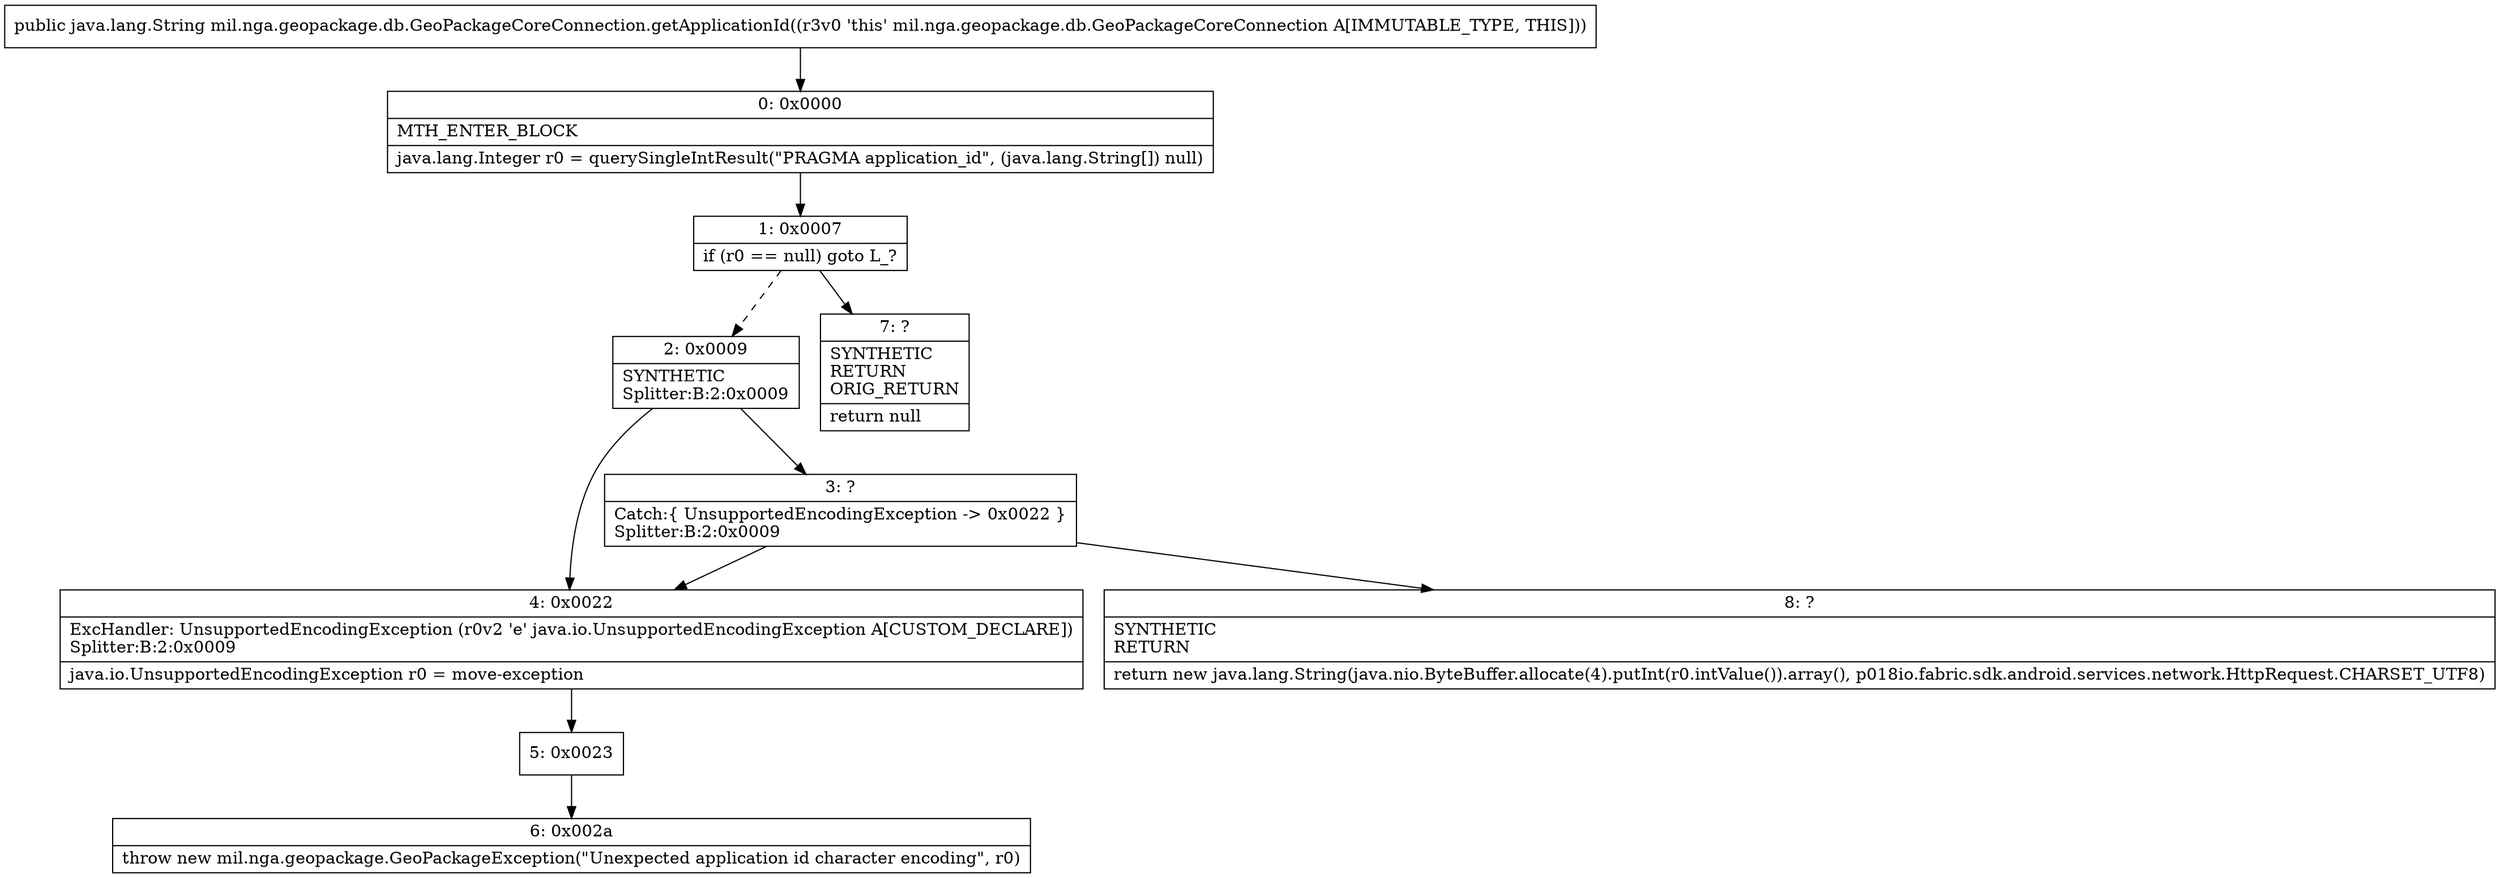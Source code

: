 digraph "CFG formil.nga.geopackage.db.GeoPackageCoreConnection.getApplicationId()Ljava\/lang\/String;" {
Node_0 [shape=record,label="{0\:\ 0x0000|MTH_ENTER_BLOCK\l|java.lang.Integer r0 = querySingleIntResult(\"PRAGMA application_id\", (java.lang.String[]) null)\l}"];
Node_1 [shape=record,label="{1\:\ 0x0007|if (r0 == null) goto L_?\l}"];
Node_2 [shape=record,label="{2\:\ 0x0009|SYNTHETIC\lSplitter:B:2:0x0009\l}"];
Node_3 [shape=record,label="{3\:\ ?|Catch:\{ UnsupportedEncodingException \-\> 0x0022 \}\lSplitter:B:2:0x0009\l}"];
Node_4 [shape=record,label="{4\:\ 0x0022|ExcHandler: UnsupportedEncodingException (r0v2 'e' java.io.UnsupportedEncodingException A[CUSTOM_DECLARE])\lSplitter:B:2:0x0009\l|java.io.UnsupportedEncodingException r0 = move\-exception\l}"];
Node_5 [shape=record,label="{5\:\ 0x0023}"];
Node_6 [shape=record,label="{6\:\ 0x002a|throw new mil.nga.geopackage.GeoPackageException(\"Unexpected application id character encoding\", r0)\l}"];
Node_7 [shape=record,label="{7\:\ ?|SYNTHETIC\lRETURN\lORIG_RETURN\l|return null\l}"];
Node_8 [shape=record,label="{8\:\ ?|SYNTHETIC\lRETURN\l|return new java.lang.String(java.nio.ByteBuffer.allocate(4).putInt(r0.intValue()).array(), p018io.fabric.sdk.android.services.network.HttpRequest.CHARSET_UTF8)\l}"];
MethodNode[shape=record,label="{public java.lang.String mil.nga.geopackage.db.GeoPackageCoreConnection.getApplicationId((r3v0 'this' mil.nga.geopackage.db.GeoPackageCoreConnection A[IMMUTABLE_TYPE, THIS])) }"];
MethodNode -> Node_0;
Node_0 -> Node_1;
Node_1 -> Node_2[style=dashed];
Node_1 -> Node_7;
Node_2 -> Node_3;
Node_2 -> Node_4;
Node_3 -> Node_4;
Node_3 -> Node_8;
Node_4 -> Node_5;
Node_5 -> Node_6;
}

